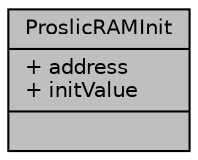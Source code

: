 digraph "ProslicRAMInit"
{
  edge [fontname="Helvetica",fontsize="10",labelfontname="Helvetica",labelfontsize="10"];
  node [fontname="Helvetica",fontsize="10",shape=record];
  Node1 [label="{ProslicRAMInit\n|+ address\l+ initValue\l|}",height=0.2,width=0.4,color="black", fillcolor="grey75", style="filled", fontcolor="black"];
}
